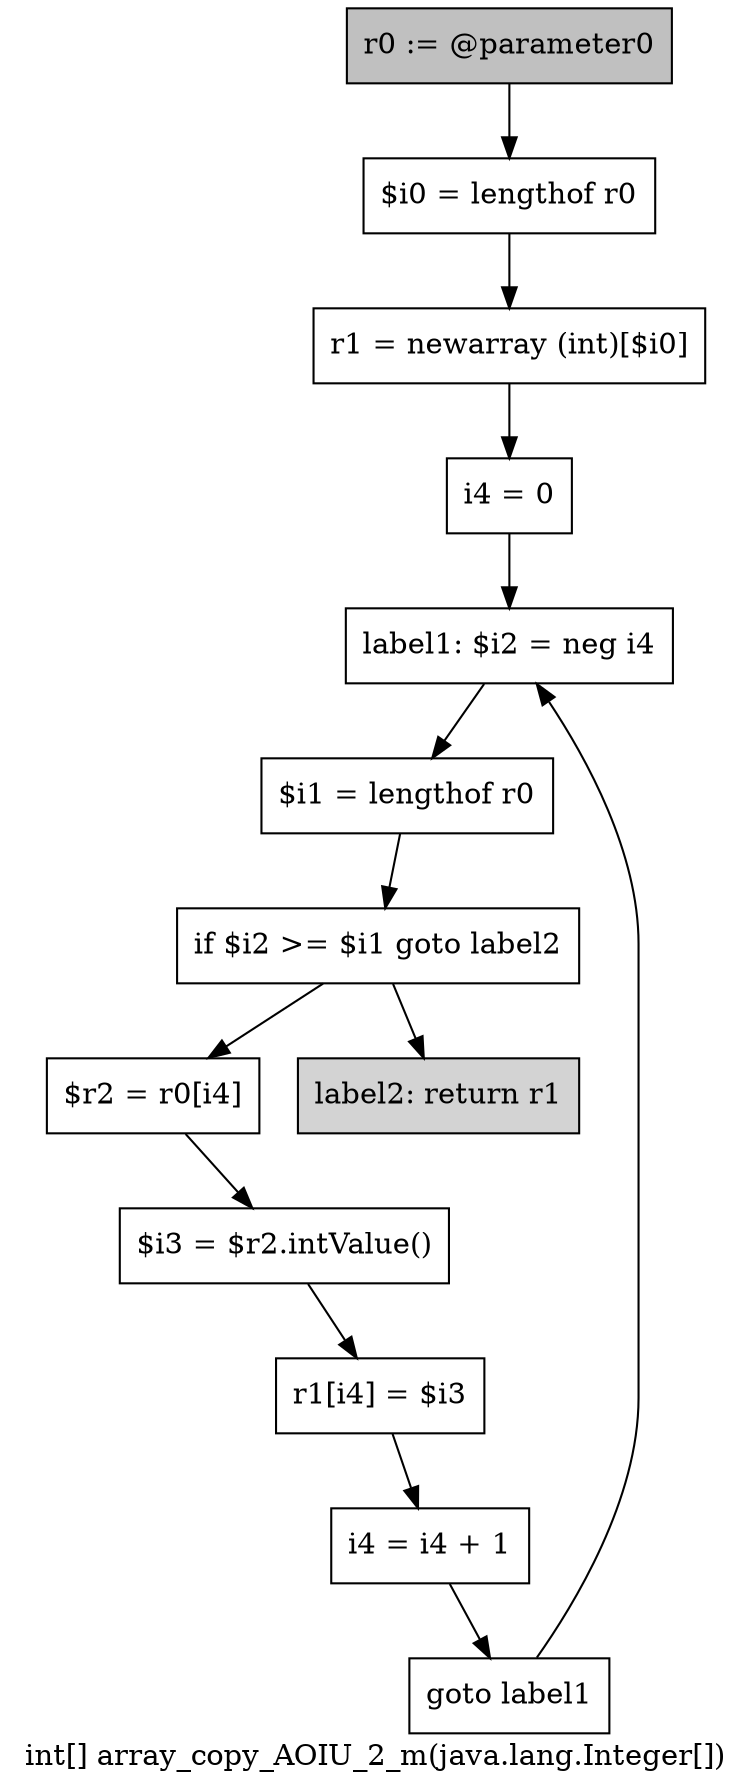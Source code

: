 digraph "int[] array_copy_AOIU_2_m(java.lang.Integer[])" {
    label="int[] array_copy_AOIU_2_m(java.lang.Integer[])";
    node [shape=box];
    "0" [style=filled,fillcolor=gray,label="r0 := @parameter0",];
    "1" [label="$i0 = lengthof r0",];
    "0"->"1";
    "2" [label="r1 = newarray (int)[$i0]",];
    "1"->"2";
    "3" [label="i4 = 0",];
    "2"->"3";
    "4" [label="label1: $i2 = neg i4",];
    "3"->"4";
    "5" [label="$i1 = lengthof r0",];
    "4"->"5";
    "6" [label="if $i2 >= $i1 goto label2",];
    "5"->"6";
    "7" [label="$r2 = r0[i4]",];
    "6"->"7";
    "12" [style=filled,fillcolor=lightgray,label="label2: return r1",];
    "6"->"12";
    "8" [label="$i3 = $r2.intValue()",];
    "7"->"8";
    "9" [label="r1[i4] = $i3",];
    "8"->"9";
    "10" [label="i4 = i4 + 1",];
    "9"->"10";
    "11" [label="goto label1",];
    "10"->"11";
    "11"->"4";
}
